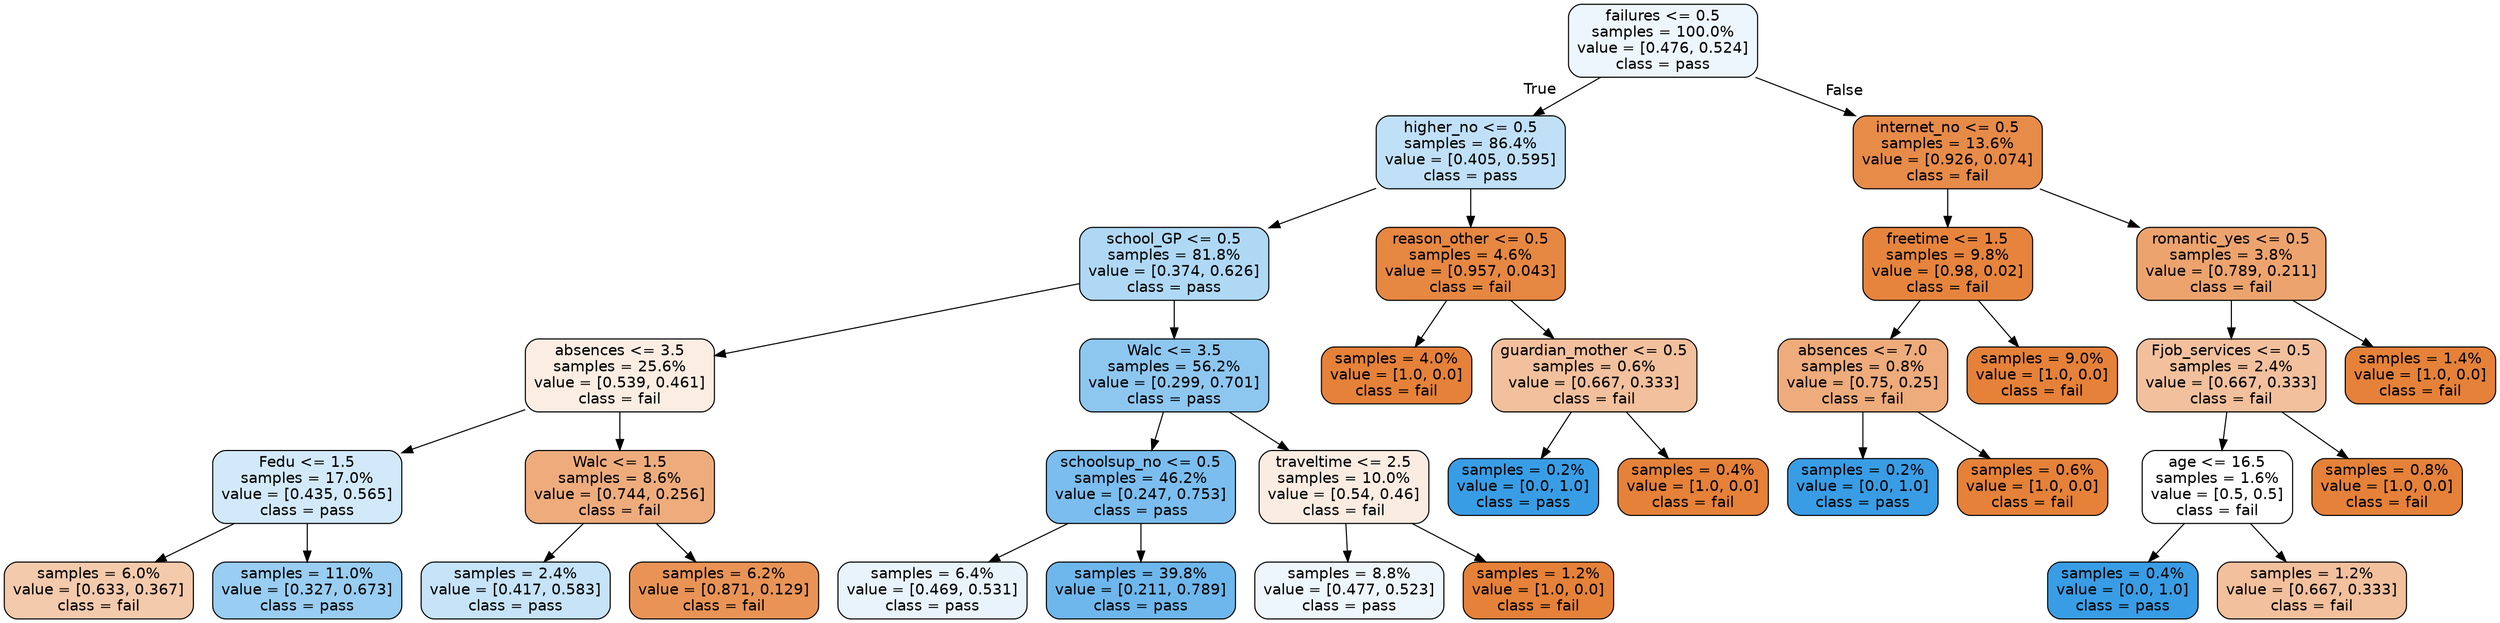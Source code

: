 digraph Tree {
node [shape=box, style="filled, rounded", color="black", fontname=helvetica] ;
edge [fontname=helvetica] ;
0 [label="failures <= 0.5\nsamples = 100.0%\nvalue = [0.476, 0.524]\nclass = pass", fillcolor="#edf6fd"] ;
1 [label="higher_no <= 0.5\nsamples = 86.4%\nvalue = [0.405, 0.595]\nclass = pass", fillcolor="#c0e0f7"] ;
0 -> 1 [labeldistance=2.5, labelangle=45, headlabel="True"] ;
2 [label="school_GP <= 0.5\nsamples = 81.8%\nvalue = [0.374, 0.626]\nclass = pass", fillcolor="#afd8f5"] ;
1 -> 2 ;
3 [label="absences <= 3.5\nsamples = 25.6%\nvalue = [0.539, 0.461]\nclass = fail", fillcolor="#fbede2"] ;
2 -> 3 ;
4 [label="Fedu <= 1.5\nsamples = 17.0%\nvalue = [0.435, 0.565]\nclass = pass", fillcolor="#d2e9f9"] ;
3 -> 4 ;
5 [label="samples = 6.0%\nvalue = [0.633, 0.367]\nclass = fail", fillcolor="#f4caac"] ;
4 -> 5 ;
6 [label="samples = 11.0%\nvalue = [0.327, 0.673]\nclass = pass", fillcolor="#99cdf2"] ;
4 -> 6 ;
7 [label="Walc <= 1.5\nsamples = 8.6%\nvalue = [0.744, 0.256]\nclass = fail", fillcolor="#eeac7d"] ;
3 -> 7 ;
8 [label="samples = 2.4%\nvalue = [0.417, 0.583]\nclass = pass", fillcolor="#c6e3f8"] ;
7 -> 8 ;
9 [label="samples = 6.2%\nvalue = [0.871, 0.129]\nclass = fail", fillcolor="#e99456"] ;
7 -> 9 ;
10 [label="Walc <= 3.5\nsamples = 56.2%\nvalue = [0.299, 0.701]\nclass = pass", fillcolor="#8dc7f0"] ;
2 -> 10 ;
11 [label="schoolsup_no <= 0.5\nsamples = 46.2%\nvalue = [0.247, 0.753]\nclass = pass", fillcolor="#7abdee"] ;
10 -> 11 ;
12 [label="samples = 6.4%\nvalue = [0.469, 0.531]\nclass = pass", fillcolor="#e8f3fc"] ;
11 -> 12 ;
13 [label="samples = 39.8%\nvalue = [0.211, 0.789]\nclass = pass", fillcolor="#6eb7ec"] ;
11 -> 13 ;
14 [label="traveltime <= 2.5\nsamples = 10.0%\nvalue = [0.54, 0.46]\nclass = fail", fillcolor="#fbece2"] ;
10 -> 14 ;
15 [label="samples = 8.8%\nvalue = [0.477, 0.523]\nclass = pass", fillcolor="#eef6fd"] ;
14 -> 15 ;
16 [label="samples = 1.2%\nvalue = [1.0, 0.0]\nclass = fail", fillcolor="#e58139"] ;
14 -> 16 ;
17 [label="reason_other <= 0.5\nsamples = 4.6%\nvalue = [0.957, 0.043]\nclass = fail", fillcolor="#e68742"] ;
1 -> 17 ;
18 [label="samples = 4.0%\nvalue = [1.0, 0.0]\nclass = fail", fillcolor="#e58139"] ;
17 -> 18 ;
19 [label="guardian_mother <= 0.5\nsamples = 0.6%\nvalue = [0.667, 0.333]\nclass = fail", fillcolor="#f2c09c"] ;
17 -> 19 ;
20 [label="samples = 0.2%\nvalue = [0.0, 1.0]\nclass = pass", fillcolor="#399de5"] ;
19 -> 20 ;
21 [label="samples = 0.4%\nvalue = [1.0, 0.0]\nclass = fail", fillcolor="#e58139"] ;
19 -> 21 ;
22 [label="internet_no <= 0.5\nsamples = 13.6%\nvalue = [0.926, 0.074]\nclass = fail", fillcolor="#e78b49"] ;
0 -> 22 [labeldistance=2.5, labelangle=-45, headlabel="False"] ;
23 [label="freetime <= 1.5\nsamples = 9.8%\nvalue = [0.98, 0.02]\nclass = fail", fillcolor="#e6843d"] ;
22 -> 23 ;
24 [label="absences <= 7.0\nsamples = 0.8%\nvalue = [0.75, 0.25]\nclass = fail", fillcolor="#eeab7b"] ;
23 -> 24 ;
25 [label="samples = 0.2%\nvalue = [0.0, 1.0]\nclass = pass", fillcolor="#399de5"] ;
24 -> 25 ;
26 [label="samples = 0.6%\nvalue = [1.0, 0.0]\nclass = fail", fillcolor="#e58139"] ;
24 -> 26 ;
27 [label="samples = 9.0%\nvalue = [1.0, 0.0]\nclass = fail", fillcolor="#e58139"] ;
23 -> 27 ;
28 [label="romantic_yes <= 0.5\nsamples = 3.8%\nvalue = [0.789, 0.211]\nclass = fail", fillcolor="#eca36e"] ;
22 -> 28 ;
29 [label="Fjob_services <= 0.5\nsamples = 2.4%\nvalue = [0.667, 0.333]\nclass = fail", fillcolor="#f2c09c"] ;
28 -> 29 ;
30 [label="age <= 16.5\nsamples = 1.6%\nvalue = [0.5, 0.5]\nclass = fail", fillcolor="#ffffff"] ;
29 -> 30 ;
31 [label="samples = 0.4%\nvalue = [0.0, 1.0]\nclass = pass", fillcolor="#399de5"] ;
30 -> 31 ;
32 [label="samples = 1.2%\nvalue = [0.667, 0.333]\nclass = fail", fillcolor="#f2c09c"] ;
30 -> 32 ;
33 [label="samples = 0.8%\nvalue = [1.0, 0.0]\nclass = fail", fillcolor="#e58139"] ;
29 -> 33 ;
34 [label="samples = 1.4%\nvalue = [1.0, 0.0]\nclass = fail", fillcolor="#e58139"] ;
28 -> 34 ;
}